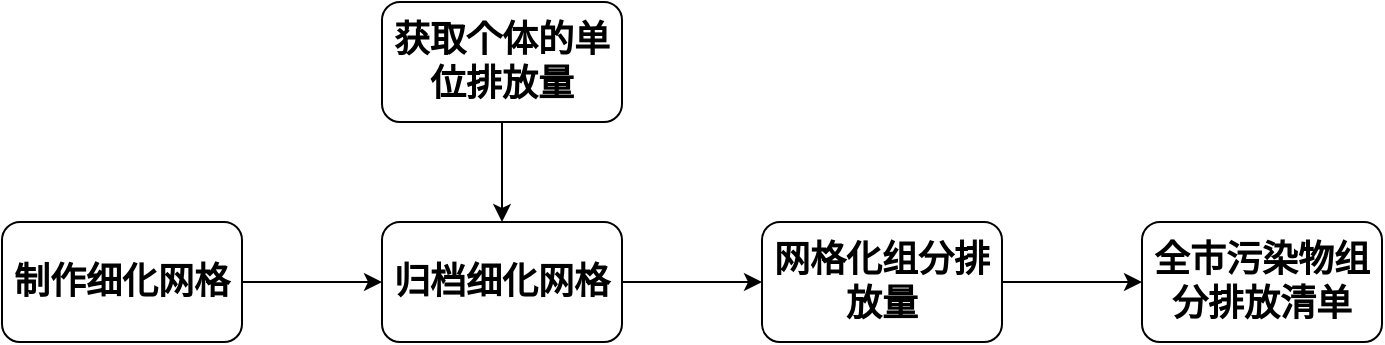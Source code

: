 <mxfile version="13.9.9" type="github">
  <diagram id="C5RBs43oDa-KdzZeNtuy" name="Page-1">
    <mxGraphModel dx="868" dy="425" grid="1" gridSize="10" guides="1" tooltips="1" connect="1" arrows="1" fold="1" page="1" pageScale="1" pageWidth="827" pageHeight="1169" math="0" shadow="0">
      <root>
        <mxCell id="WIyWlLk6GJQsqaUBKTNV-0" />
        <mxCell id="WIyWlLk6GJQsqaUBKTNV-1" parent="WIyWlLk6GJQsqaUBKTNV-0" />
        <mxCell id="HwQRAM5Hewz8B1-rTOd3-0" style="edgeStyle=orthogonalEdgeStyle;rounded=0;orthogonalLoop=1;jettySize=auto;html=1;exitX=1;exitY=0.5;exitDx=0;exitDy=0;entryX=0;entryY=0.5;entryDx=0;entryDy=0;" parent="WIyWlLk6GJQsqaUBKTNV-1" source="HwQRAM5Hewz8B1-rTOd3-1" target="HwQRAM5Hewz8B1-rTOd3-3" edge="1">
          <mxGeometry relative="1" as="geometry" />
        </mxCell>
        <mxCell id="HwQRAM5Hewz8B1-rTOd3-1" value="&lt;b&gt;&lt;font style=&quot;font-size: 18px&quot;&gt;制作细化网格&lt;/font&gt;&lt;/b&gt;" style="rounded=1;whiteSpace=wrap;html=1;" parent="WIyWlLk6GJQsqaUBKTNV-1" vertex="1">
          <mxGeometry x="80" y="240" width="120" height="60" as="geometry" />
        </mxCell>
        <mxCell id="8N5LP31pCHcp6GWYZzcI-1" style="edgeStyle=orthogonalEdgeStyle;rounded=0;orthogonalLoop=1;jettySize=auto;html=1;exitX=1;exitY=0.5;exitDx=0;exitDy=0;entryX=0;entryY=0.5;entryDx=0;entryDy=0;" edge="1" parent="WIyWlLk6GJQsqaUBKTNV-1" source="HwQRAM5Hewz8B1-rTOd3-3" target="HwQRAM5Hewz8B1-rTOd3-7">
          <mxGeometry relative="1" as="geometry" />
        </mxCell>
        <mxCell id="HwQRAM5Hewz8B1-rTOd3-3" value="&lt;b&gt;&lt;font style=&quot;font-size: 18px&quot;&gt;归档细化网格&lt;/font&gt;&lt;/b&gt;" style="rounded=1;whiteSpace=wrap;html=1;" parent="WIyWlLk6GJQsqaUBKTNV-1" vertex="1">
          <mxGeometry x="270" y="240" width="120" height="60" as="geometry" />
        </mxCell>
        <mxCell id="8N5LP31pCHcp6GWYZzcI-0" style="edgeStyle=orthogonalEdgeStyle;rounded=0;orthogonalLoop=1;jettySize=auto;html=1;exitX=0.5;exitY=1;exitDx=0;exitDy=0;" edge="1" parent="WIyWlLk6GJQsqaUBKTNV-1" source="HwQRAM5Hewz8B1-rTOd3-5" target="HwQRAM5Hewz8B1-rTOd3-3">
          <mxGeometry relative="1" as="geometry" />
        </mxCell>
        <mxCell id="HwQRAM5Hewz8B1-rTOd3-5" value="&lt;b&gt;&lt;font style=&quot;font-size: 18px&quot;&gt;获取个体的单位排放量&lt;/font&gt;&lt;/b&gt;" style="rounded=1;whiteSpace=wrap;html=1;" parent="WIyWlLk6GJQsqaUBKTNV-1" vertex="1">
          <mxGeometry x="270" y="130" width="120" height="60" as="geometry" />
        </mxCell>
        <mxCell id="HwQRAM5Hewz8B1-rTOd3-6" style="edgeStyle=orthogonalEdgeStyle;rounded=0;orthogonalLoop=1;jettySize=auto;html=1;exitX=1;exitY=0.5;exitDx=0;exitDy=0;entryX=0;entryY=0.5;entryDx=0;entryDy=0;" parent="WIyWlLk6GJQsqaUBKTNV-1" source="HwQRAM5Hewz8B1-rTOd3-7" target="HwQRAM5Hewz8B1-rTOd3-8" edge="1">
          <mxGeometry relative="1" as="geometry" />
        </mxCell>
        <mxCell id="HwQRAM5Hewz8B1-rTOd3-7" value="&lt;b&gt;&lt;font style=&quot;font-size: 18px&quot;&gt;网格化组分排放量&lt;/font&gt;&lt;/b&gt;" style="rounded=1;whiteSpace=wrap;html=1;" parent="WIyWlLk6GJQsqaUBKTNV-1" vertex="1">
          <mxGeometry x="460" y="240" width="120" height="60" as="geometry" />
        </mxCell>
        <mxCell id="HwQRAM5Hewz8B1-rTOd3-8" value="&lt;b&gt;&lt;font style=&quot;font-size: 18px&quot;&gt;全市污染物组分排放清单&lt;/font&gt;&lt;/b&gt;" style="rounded=1;whiteSpace=wrap;html=1;" parent="WIyWlLk6GJQsqaUBKTNV-1" vertex="1">
          <mxGeometry x="650" y="240" width="120" height="60" as="geometry" />
        </mxCell>
      </root>
    </mxGraphModel>
  </diagram>
</mxfile>
